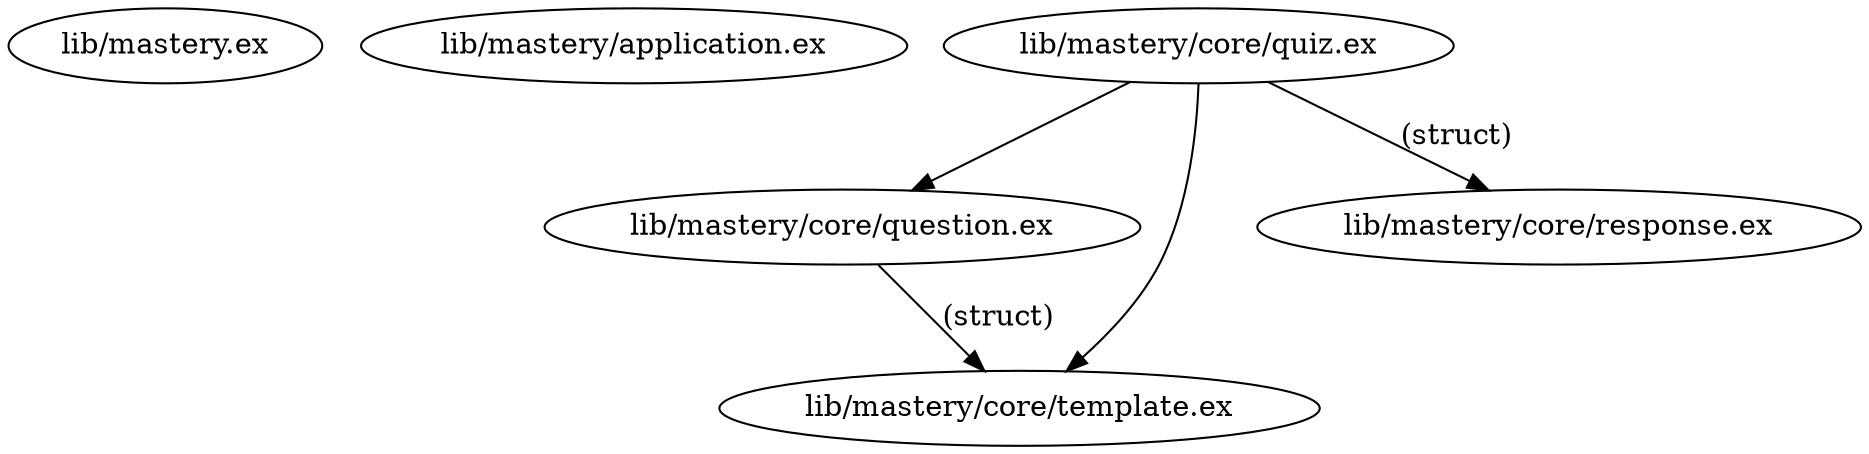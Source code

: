 digraph "xref graph" {
  "lib/mastery.ex"
  "lib/mastery/application.ex"
  "lib/mastery/core/question.ex"
  "lib/mastery/core/question.ex" -> "lib/mastery/core/template.ex" [label="(struct)"]
  "lib/mastery/core/quiz.ex"
  "lib/mastery/core/quiz.ex" -> "lib/mastery/core/question.ex"
  "lib/mastery/core/quiz.ex" -> "lib/mastery/core/response.ex" [label="(struct)"]
  "lib/mastery/core/quiz.ex" -> "lib/mastery/core/template.ex"
  "lib/mastery/core/response.ex"
  "lib/mastery/core/template.ex"
}
